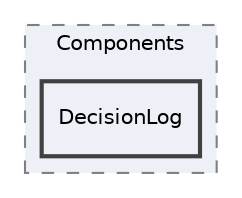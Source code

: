 digraph "Editor/UI/Components/Logger/Components/DecisionLog"
{
 // LATEX_PDF_SIZE
  edge [fontname="Helvetica",fontsize="10",labelfontname="Helvetica",labelfontsize="10"];
  node [fontname="Helvetica",fontsize="10",shape=record];
  compound=true
  subgraph clusterdir_d899b16968b82f1505455141eb0c65da {
    graph [ bgcolor="#edf0f7", pencolor="grey50", style="filled,dashed,", label="Components", fontname="Helvetica", fontsize="10", URL="dir_d899b16968b82f1505455141eb0c65da.html"]
  dir_c8576296b34311e85cc15cec7d1ed09c [shape=box, label="DecisionLog", style="filled,bold,", fillcolor="#edf0f7", color="grey25", URL="dir_c8576296b34311e85cc15cec7d1ed09c.html"];
  }
}
